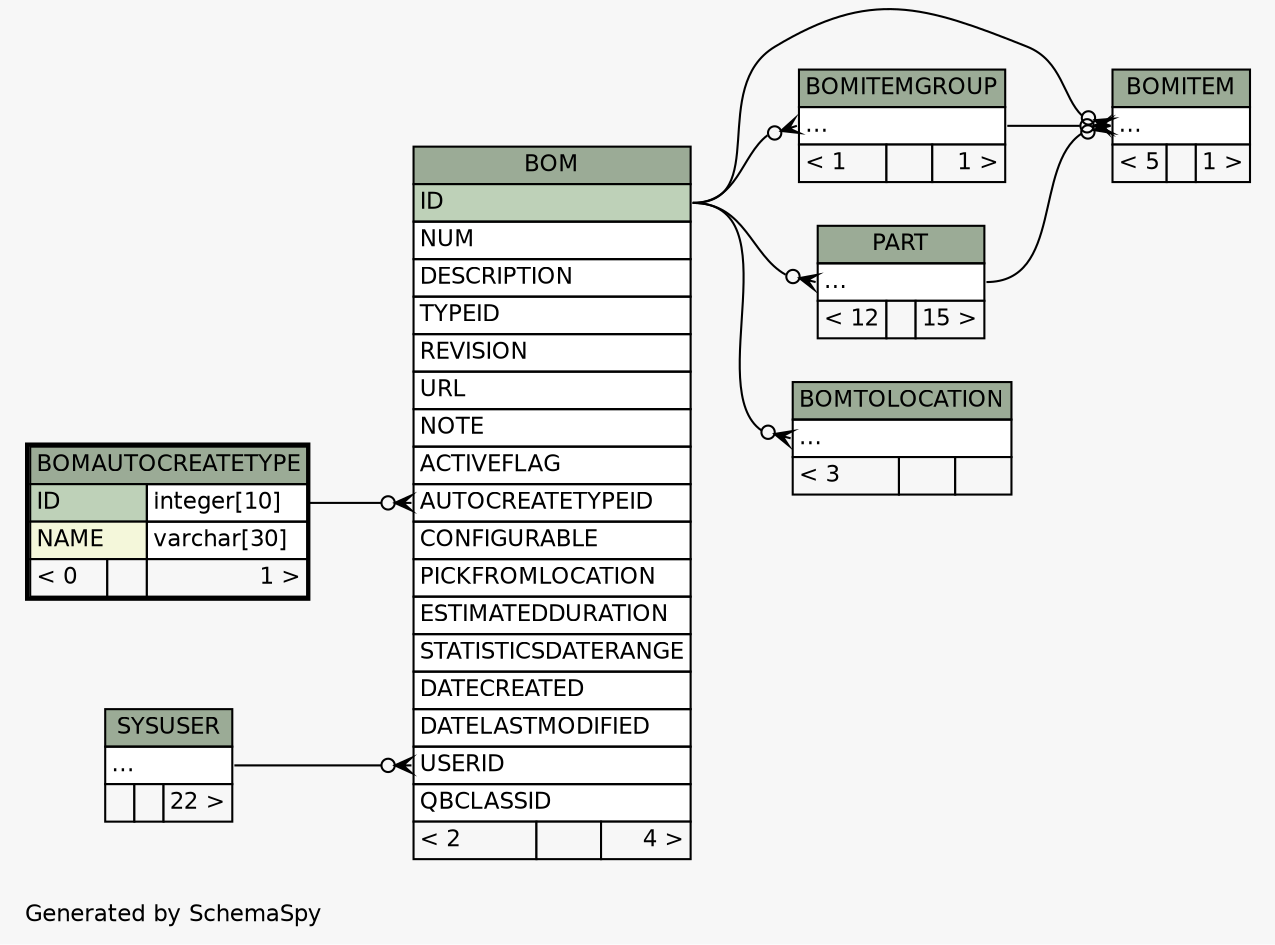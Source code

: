 // dot 2.26.3 on Linux 3.5.0-34-generic
// SchemaSpy rev 590
digraph "twoDegreesRelationshipsDiagram" {
  graph [
    rankdir="RL"
    bgcolor="#f7f7f7"
    label="\nGenerated by SchemaSpy"
    labeljust="l"
    nodesep="0.18"
    ranksep="0.46"
    fontname="Helvetica"
    fontsize="11"
  ];
  node [
    fontname="Helvetica"
    fontsize="11"
    shape="plaintext"
  ];
  edge [
    arrowsize="0.8"
  ];
  "BOM":"AUTOCREATETYPEID":w -> "BOMAUTOCREATETYPE":"ID.type":e [arrowhead=none dir=back arrowtail=crowodot];
  "BOM":"USERID":w -> "SYSUSER":"elipses":e [arrowhead=none dir=back arrowtail=crowodot];
  "BOMITEM":"elipses":w -> "BOM":"ID":e [arrowhead=none dir=back arrowtail=crowodot];
  "BOMITEM":"elipses":w -> "BOMITEMGROUP":"elipses":e [arrowhead=none dir=back arrowtail=crowodot];
  "BOMITEM":"elipses":w -> "PART":"elipses":e [arrowhead=none dir=back arrowtail=crowodot];
  "BOMITEMGROUP":"elipses":w -> "BOM":"ID":e [arrowhead=none dir=back arrowtail=crowodot];
  "BOMTOLOCATION":"elipses":w -> "BOM":"ID":e [arrowhead=none dir=back arrowtail=crowodot];
  "PART":"elipses":w -> "BOM":"ID":e [arrowhead=none dir=back arrowtail=crowodot];
  "BOM" [
    label=<
    <TABLE BORDER="0" CELLBORDER="1" CELLSPACING="0" BGCOLOR="#ffffff">
      <TR><TD COLSPAN="3" BGCOLOR="#9bab96" ALIGN="CENTER">BOM</TD></TR>
      <TR><TD PORT="ID" COLSPAN="3" BGCOLOR="#bed1b8" ALIGN="LEFT">ID</TD></TR>
      <TR><TD PORT="NUM" COLSPAN="3" ALIGN="LEFT">NUM</TD></TR>
      <TR><TD PORT="DESCRIPTION" COLSPAN="3" ALIGN="LEFT">DESCRIPTION</TD></TR>
      <TR><TD PORT="TYPEID" COLSPAN="3" ALIGN="LEFT">TYPEID</TD></TR>
      <TR><TD PORT="REVISION" COLSPAN="3" ALIGN="LEFT">REVISION</TD></TR>
      <TR><TD PORT="URL" COLSPAN="3" ALIGN="LEFT">URL</TD></TR>
      <TR><TD PORT="NOTE" COLSPAN="3" ALIGN="LEFT">NOTE</TD></TR>
      <TR><TD PORT="ACTIVEFLAG" COLSPAN="3" ALIGN="LEFT">ACTIVEFLAG</TD></TR>
      <TR><TD PORT="AUTOCREATETYPEID" COLSPAN="3" ALIGN="LEFT">AUTOCREATETYPEID</TD></TR>
      <TR><TD PORT="CONFIGURABLE" COLSPAN="3" ALIGN="LEFT">CONFIGURABLE</TD></TR>
      <TR><TD PORT="PICKFROMLOCATION" COLSPAN="3" ALIGN="LEFT">PICKFROMLOCATION</TD></TR>
      <TR><TD PORT="ESTIMATEDDURATION" COLSPAN="3" ALIGN="LEFT">ESTIMATEDDURATION</TD></TR>
      <TR><TD PORT="STATISTICSDATERANGE" COLSPAN="3" ALIGN="LEFT">STATISTICSDATERANGE</TD></TR>
      <TR><TD PORT="DATECREATED" COLSPAN="3" ALIGN="LEFT">DATECREATED</TD></TR>
      <TR><TD PORT="DATELASTMODIFIED" COLSPAN="3" ALIGN="LEFT">DATELASTMODIFIED</TD></TR>
      <TR><TD PORT="USERID" COLSPAN="3" ALIGN="LEFT">USERID</TD></TR>
      <TR><TD PORT="QBCLASSID" COLSPAN="3" ALIGN="LEFT">QBCLASSID</TD></TR>
      <TR><TD ALIGN="LEFT" BGCOLOR="#f7f7f7">&lt; 2</TD><TD ALIGN="RIGHT" BGCOLOR="#f7f7f7">  </TD><TD ALIGN="RIGHT" BGCOLOR="#f7f7f7">4 &gt;</TD></TR>
    </TABLE>>
    URL="BOM.html"
    tooltip="BOM"
  ];
  "BOMAUTOCREATETYPE" [
    label=<
    <TABLE BORDER="2" CELLBORDER="1" CELLSPACING="0" BGCOLOR="#ffffff">
      <TR><TD COLSPAN="3" BGCOLOR="#9bab96" ALIGN="CENTER">BOMAUTOCREATETYPE</TD></TR>
      <TR><TD PORT="ID" COLSPAN="2" BGCOLOR="#bed1b8" ALIGN="LEFT">ID</TD><TD PORT="ID.type" ALIGN="LEFT">integer[10]</TD></TR>
      <TR><TD PORT="NAME" COLSPAN="2" BGCOLOR="#f4f7da" ALIGN="LEFT">NAME</TD><TD PORT="NAME.type" ALIGN="LEFT">varchar[30]</TD></TR>
      <TR><TD ALIGN="LEFT" BGCOLOR="#f7f7f7">&lt; 0</TD><TD ALIGN="RIGHT" BGCOLOR="#f7f7f7">  </TD><TD ALIGN="RIGHT" BGCOLOR="#f7f7f7">1 &gt;</TD></TR>
    </TABLE>>
    URL="BOMAUTOCREATETYPE.html"
    tooltip="BOMAUTOCREATETYPE"
  ];
  "BOMITEM" [
    label=<
    <TABLE BORDER="0" CELLBORDER="1" CELLSPACING="0" BGCOLOR="#ffffff">
      <TR><TD COLSPAN="3" BGCOLOR="#9bab96" ALIGN="CENTER">BOMITEM</TD></TR>
      <TR><TD PORT="elipses" COLSPAN="3" ALIGN="LEFT">...</TD></TR>
      <TR><TD ALIGN="LEFT" BGCOLOR="#f7f7f7">&lt; 5</TD><TD ALIGN="RIGHT" BGCOLOR="#f7f7f7">  </TD><TD ALIGN="RIGHT" BGCOLOR="#f7f7f7">1 &gt;</TD></TR>
    </TABLE>>
    URL="BOMITEM.html"
    tooltip="BOMITEM"
  ];
  "BOMITEMGROUP" [
    label=<
    <TABLE BORDER="0" CELLBORDER="1" CELLSPACING="0" BGCOLOR="#ffffff">
      <TR><TD COLSPAN="3" BGCOLOR="#9bab96" ALIGN="CENTER">BOMITEMGROUP</TD></TR>
      <TR><TD PORT="elipses" COLSPAN="3" ALIGN="LEFT">...</TD></TR>
      <TR><TD ALIGN="LEFT" BGCOLOR="#f7f7f7">&lt; 1</TD><TD ALIGN="RIGHT" BGCOLOR="#f7f7f7">  </TD><TD ALIGN="RIGHT" BGCOLOR="#f7f7f7">1 &gt;</TD></TR>
    </TABLE>>
    URL="BOMITEMGROUP.html"
    tooltip="BOMITEMGROUP"
  ];
  "BOMTOLOCATION" [
    label=<
    <TABLE BORDER="0" CELLBORDER="1" CELLSPACING="0" BGCOLOR="#ffffff">
      <TR><TD COLSPAN="3" BGCOLOR="#9bab96" ALIGN="CENTER">BOMTOLOCATION</TD></TR>
      <TR><TD PORT="elipses" COLSPAN="3" ALIGN="LEFT">...</TD></TR>
      <TR><TD ALIGN="LEFT" BGCOLOR="#f7f7f7">&lt; 3</TD><TD ALIGN="RIGHT" BGCOLOR="#f7f7f7">  </TD><TD ALIGN="RIGHT" BGCOLOR="#f7f7f7">  </TD></TR>
    </TABLE>>
    URL="BOMTOLOCATION.html"
    tooltip="BOMTOLOCATION"
  ];
  "PART" [
    label=<
    <TABLE BORDER="0" CELLBORDER="1" CELLSPACING="0" BGCOLOR="#ffffff">
      <TR><TD COLSPAN="3" BGCOLOR="#9bab96" ALIGN="CENTER">PART</TD></TR>
      <TR><TD PORT="elipses" COLSPAN="3" ALIGN="LEFT">...</TD></TR>
      <TR><TD ALIGN="LEFT" BGCOLOR="#f7f7f7">&lt; 12</TD><TD ALIGN="RIGHT" BGCOLOR="#f7f7f7">  </TD><TD ALIGN="RIGHT" BGCOLOR="#f7f7f7">15 &gt;</TD></TR>
    </TABLE>>
    URL="PART.html"
    tooltip="PART"
  ];
  "SYSUSER" [
    label=<
    <TABLE BORDER="0" CELLBORDER="1" CELLSPACING="0" BGCOLOR="#ffffff">
      <TR><TD COLSPAN="3" BGCOLOR="#9bab96" ALIGN="CENTER">SYSUSER</TD></TR>
      <TR><TD PORT="elipses" COLSPAN="3" ALIGN="LEFT">...</TD></TR>
      <TR><TD ALIGN="LEFT" BGCOLOR="#f7f7f7">  </TD><TD ALIGN="RIGHT" BGCOLOR="#f7f7f7">  </TD><TD ALIGN="RIGHT" BGCOLOR="#f7f7f7">22 &gt;</TD></TR>
    </TABLE>>
    URL="SYSUSER.html"
    tooltip="SYSUSER"
  ];
}
